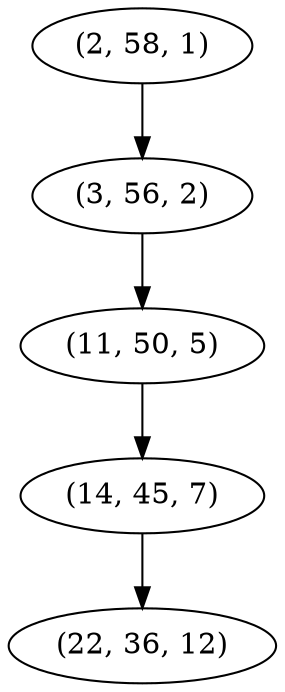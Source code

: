digraph tree {
    "(2, 58, 1)";
    "(3, 56, 2)";
    "(11, 50, 5)";
    "(14, 45, 7)";
    "(22, 36, 12)";
    "(2, 58, 1)" -> "(3, 56, 2)";
    "(3, 56, 2)" -> "(11, 50, 5)";
    "(11, 50, 5)" -> "(14, 45, 7)";
    "(14, 45, 7)" -> "(22, 36, 12)";
}
